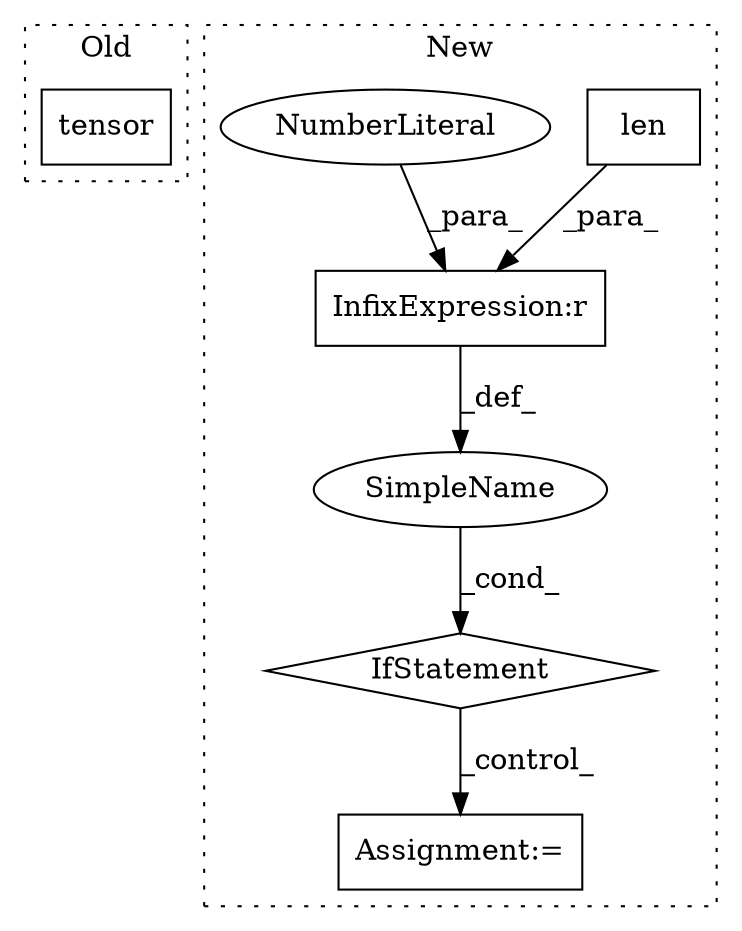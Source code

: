 digraph G {
subgraph cluster0 {
1 [label="tensor" a="32" s="3996,4014" l="7,1" shape="box"];
label = "Old";
style="dotted";
}
subgraph cluster1 {
2 [label="len" a="32" s="4192,4215" l="4,1" shape="box"];
3 [label="IfStatement" a="25" s="4188,4221" l="4,2" shape="diamond"];
4 [label="SimpleName" a="42" s="" l="" shape="ellipse"];
5 [label="Assignment:=" a="7" s="4237" l="1" shape="box"];
6 [label="InfixExpression:r" a="27" s="4216" l="4" shape="box"];
7 [label="NumberLiteral" a="34" s="4220" l="1" shape="ellipse"];
label = "New";
style="dotted";
}
2 -> 6 [label="_para_"];
3 -> 5 [label="_control_"];
4 -> 3 [label="_cond_"];
6 -> 4 [label="_def_"];
7 -> 6 [label="_para_"];
}